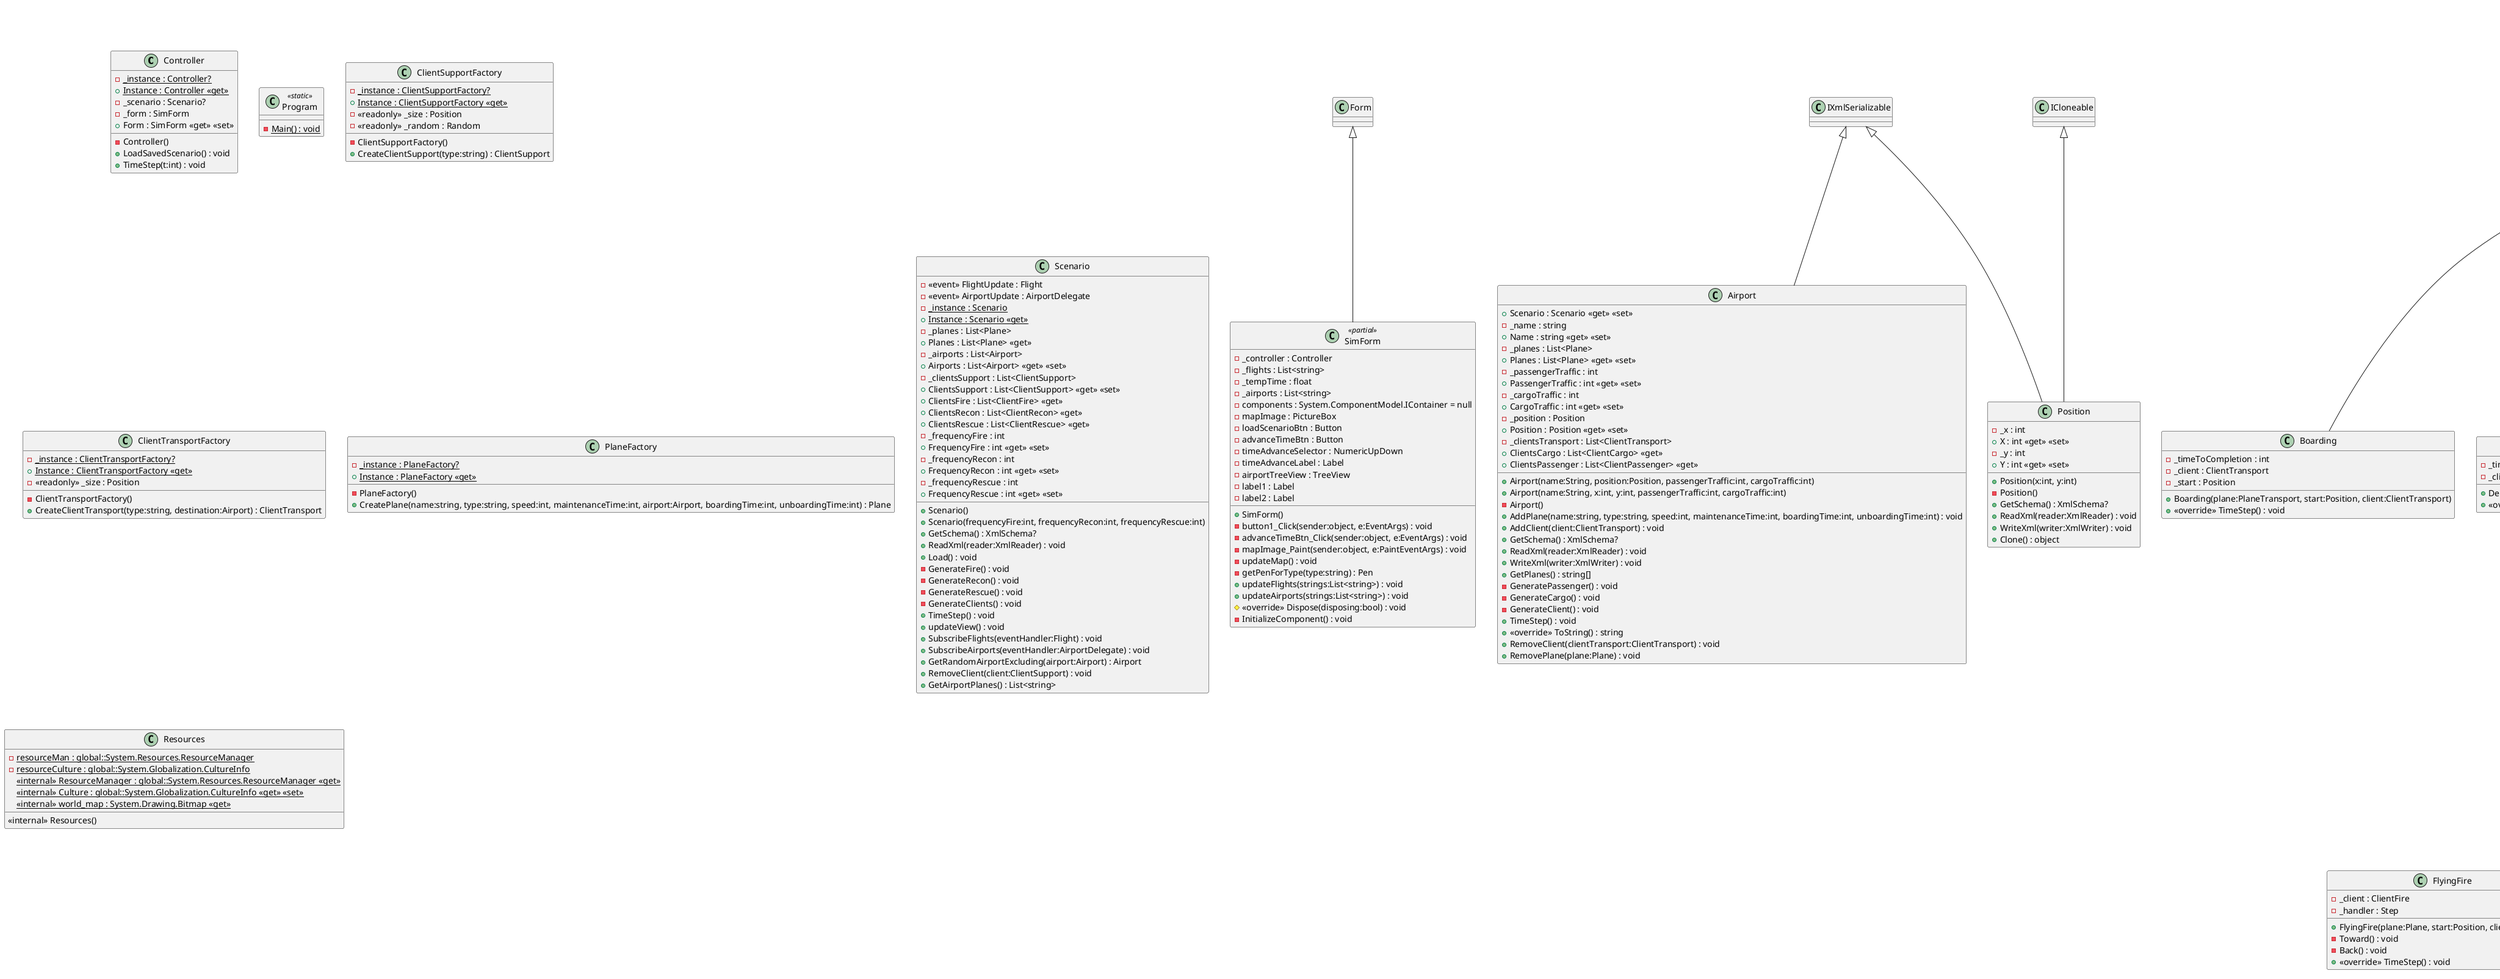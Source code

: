 @startuml
class Controller {
    - {static} _instance : Controller?
    + {static} Instance : Controller <<get>>
    - _scenario : Scenario?
    - _form : SimForm
    + Form : SimForm <<get>> <<set>>
    - Controller()
    + LoadSavedScenario() : void
    + TimeStep(t:int) : void
}
class Program <<static>> {
    {static} - Main() : void
}
class SimForm <<partial>> {
    - _controller : Controller
    - _flights : List<string>
    - _tempTime : float
    - _airports : List<string>
    + SimForm()
    - button1_Click(sender:object, e:EventArgs) : void
    - advanceTimeBtn_Click(sender:object, e:EventArgs) : void
    - mapImage_Paint(sender:object, e:PaintEventArgs) : void
    - updateMap() : void
    - getPenForType(type:string) : Pen
    + updateFlights(strings:List<string>) : void
    + updateAirports(strings:List<string>) : void
}
Form <|-- SimForm
class SimForm <<partial>> {
    - components : System.ComponentModel.IContainer = null
    # <<override>> Dispose(disposing:bool) : void
    - InitializeComponent() : void
    - mapImage : PictureBox
    - loadScenarioBtn : Button
    - advanceTimeBtn : Button
    - timeAdvanceSelector : NumericUpDown
    - timeAdvanceLabel : Label
    - airportTreeView : TreeView
    - label1 : Label
    - label2 : Label
}
class Airport {
    + Scenario : Scenario <<get>> <<set>>
    - _name : string
    + Name : string <<get>> <<set>>
    - _planes : List<Plane>
    + Planes : List<Plane> <<get>> <<set>>
    - _passengerTraffic : int
    + PassengerTraffic : int <<get>> <<set>>
    - _cargoTraffic : int
    + CargoTraffic : int <<get>> <<set>>
    - _position : Position
    + Position : Position <<get>> <<set>>
    - _clientsTransport : List<ClientTransport>
    + ClientsCargo : List<ClientCargo> <<get>>
    + ClientsPassenger : List<ClientPassenger> <<get>>
    + Airport(name:String, position:Position, passengerTraffic:int, cargoTraffic:int)
    + Airport(name:String, x:int, y:int, passengerTraffic:int, cargoTraffic:int)
    - Airport()
    + AddPlane(name:string, type:string, speed:int, maintenanceTime:int, boardingTime:int, unboardingTime:int) : void
    + AddClient(client:ClientTransport) : void
    + GetSchema() : XmlSchema?
    + ReadXml(reader:XmlReader) : void
    + WriteXml(writer:XmlWriter) : void
    + GetPlanes() : string[]
    - GeneratePassenger() : void
    - GenerateCargo() : void
    - GenerateClient() : void
    + TimeStep() : void
    + <<override>> ToString() : string
    + RemoveClient(clientTransport:ClientTransport) : void
    + RemovePlane(plane:Plane) : void
}
IXmlSerializable <|-- Airport
class Boarding {
    - _timeToCompletion : int
    - _client : ClientTransport
    - _start : Position
    + Boarding(plane:PlaneTransport, start:Position, client:ClientTransport)
    + <<override>> TimeStep() : void
}
State <|-- Boarding
abstract class Client {
    + Position : Position <<get>> <<set>>
}
class ClientCargo {
    + WeightInTons : double <<get>> <<set>>
    + ClientCargo(destination:Airport)
    + ClientCargo(destination:Airport, weightInTons:double)
    + <<override>> Split(size:double) : ClientCargo
    + <<override>> ToString() : String
}
ClientTransport <|-- ClientCargo
class ClientFire {
    + Intensity : int <<get>> <<set>>
    + ClientFire(position:Position)
    + ClientFire(position:Position, intensity:int)
}
ClientSupport <|-- ClientFire
class ClientPassenger {
    + NbPassenger : int <<get>> <<set>>
    + ClientPassenger(destination:Airport)
    + ClientPassenger(destination:Airport, nbPassenger:int)
    + <<override>> Split(size:double) : ClientTransport
    + <<override>> ToString() : String
}
ClientTransport <|-- ClientPassenger
class ClientRecon {
    + ClientRecon(position:Position)
}
ClientSupport <|-- ClientRecon
class ClientRescue {
    + ClientRescue(position:Position)
}
ClientSupport <|-- ClientRescue
abstract class ClientSupport {
    # ClientSupport(position:Position)
}
Client <|-- ClientSupport
class ClientSupportFactory {
    - {static} _instance : ClientSupportFactory?
    + {static} Instance : ClientSupportFactory <<get>>
    - <<readonly>> _size : Position
    - <<readonly>> _random : Random
    - ClientSupportFactory()
    + CreateClientSupport(type:string) : ClientSupport
}
abstract class ClientTransport {
    + Destination : Airport <<get>> <<set>>
    + Size : double <<get>> <<set>>
    + ClientTransport(destination:Airport)
    + {abstract} Split(size:double) : ClientTransport
}
Client <|-- ClientTransport
class ClientTransportFactory {
    - {static} _instance : ClientTransportFactory?
    + {static} Instance : ClientTransportFactory <<get>>
    - <<readonly>> _size : Position
    - ClientTransportFactory()
    + CreateClientTransport(type:string, destination:Airport) : ClientTransport
}
class Deboarding {
    - _timeToCompletion : int
    - _client : ClientTransport
    + Deboarding(plane:PlaneTransport, client:ClientTransport)
    + <<override>> TimeStep() : void
}
State <|-- Deboarding
abstract class Flying {
    # _position : Position
    # _client : Client
    # _startPos : Position
    # Flying(plane:Plane, position:Position)
    # Flying(plane:Plane, position:Position, client:Client)
    + <<override>> ToString() : String
    + isAtDestination() : bool
    + isAtStart() : bool
    + isAtPos(pos:Position, errorRange:float) : bool
}
State <|-- Flying
class FlyingFire {
    - _client : ClientFire
    - _handler : Step
    + FlyingFire(plane:Plane, start:Position, client:ClientFire)
    - Toward() : void
    - Back() : void
    + <<override>> TimeStep() : void
}
FlyingSupport <|-- FlyingFire
class FlyingRecon {
    - _circle : int = 0
    - _handler : Step
    + FlyingRecon(plane:Plane, start:Position, client:ClientRecon)
    - Toward() : void
    - Back() : void
    - Circle() : void
    + <<override>> TimeStep() : void
}
FlyingSupport <|-- FlyingRecon
class FlyingRescue {
    - _handler : Step
    + FlyingRescue(plane:Plane, start:Position, client:ClientRescue)
    - Toward() : void
    - Back() : void
    + <<override>> TimeStep() : void
}
FlyingSupport <|-- FlyingRescue
abstract class FlyingSupport {
    # _source : Airport
    # FlyingSupport(plane:Plane, start:Position, client:ClientSupport)
    # Toward() : void
    # Back() : void
}
Flying <|-- FlyingSupport
class FlyingTransport {
    # _client : ClientTransport
    + FlyingTransport(plane:Plane, start:Position, client:ClientTransport)
    # Toward() : void
    + <<override>> TimeStep() : void
}
Flying <|-- FlyingTransport
class Maintenance {
    - _timeToCompletion : int
    + Maintenance(plane:Plane)
    + <<override>> TimeStep() : void
}
State <|-- Maintenance
abstract class Plane {
    + State : State <<get>> <<set>>
    # _name : string
    + Name : string <<get>> <<set>>
    # _speed : int
    + Speed : int <<get>> <<set>>
    # _maintenanceTime : int
    + MaintenanceTime : int <<get>> <<set>>
    # Plane()
    + Airport : Airport? <<get>> <<set>>
    + Plane(name:string, speed:int, maintenanceTime:int, airport:Airport)
    + GetSchema() : XmlSchema?
    + ReadXml(reader:XmlReader) : void
    + <<override>> ToString() : string?
    + {abstract} GetPossibleClients() : List<Client>
    + TimeStep() : void
    + {abstract} StartFlightProcess(client:Client) : void
}
class PlaneCargo {
    + PlaneCargo(name:string, x:int, y:int, speed:int, maintenanceTime:int, airport:Airport, boardingTime:int, unboardTime:int)
    - PlaneCargo()
    + <<override>> GetPossibleClients() : List<Client>
    + <<override>> StartFlightProcess(client:Client) : void
}
PlaneTransport <|-- PlaneCargo
class PlaneFactory {
    - {static} _instance : PlaneFactory?
    + {static} Instance : PlaneFactory <<get>>
    - PlaneFactory()
    + CreatePlane(name:string, type:string, speed:int, maintenanceTime:int, airport:Airport, boardingTime:int, unboardingTime:int) : Plane
}
class PlaneFire {
    + PlaneFire(name:string, x:int, y:int, speed:int, maintenanceTime:int, airport:Airport)
    - PlaneFire()
    + <<override>> GetPossibleClients() : List<Client>
    + <<override>> StartFlightProcess(client:Client) : void
}
PlaneSupport <|-- PlaneFire
class PlanePassenger {
    + PlanePassenger(name:string, x:int, y:int, speed:int, maintenanceTime:int, airport:Airport, boardingTime:int, unboardTime:int)
    + <<override>> GetPossibleClients() : List<Client>
    + <<override>> StartFlightProcess(client:Client) : void
}
PlaneTransport <|-- PlanePassenger
class PlaneRecon {
    + PlaneRecon(name:string, x:int, y:int, speed:int, maintenanceTime:int, airport:Airport)
    + <<override>> GetPossibleClients() : List<Client>
    + <<override>> StartFlightProcess(client:Client) : void
}
PlaneSupport <|-- PlaneRecon
class PlaneRescue {
    + PlaneRescue(name:string, x:int, y:int, speed:int, maintenanceTime:int, airport:Airport)
    + PlaneRescue()
    + <<override>> GetPossibleClients() : List<Client>
    + <<override>> StartFlightProcess(client:Client) : void
}
PlaneSupport <|-- PlaneRescue
abstract class PlaneSupport {
    + PlaneSupport(name:string, x:int, y:int, speed:int, maintenanceTime:int, airport:Airport)
    # PlaneSupport()
}
Plane <|-- PlaneSupport
abstract class PlaneTransport {
    - _boardingTime : int
    + BoardingTime : int <<get>> <<set>>
    - _unboardTime : int
    + UnboardTime : int <<get>> <<set>>
    # PlaneTransport()
    + Capacity : int <<get>> <<set>>
    + PlaneTransport(name:string, x:int, y:int, speed:int, maintenanceTime:int, airport:Airport, boardingTime:int, unboardTime:int)
    + <<override>> ToString() : string?
}
Plane <|-- PlaneTransport
class Position {
    - _x : int
    + X : int <<get>> <<set>>
    - _y : int
    + Y : int <<get>> <<set>>
    + Position(x:int, y:int)
    - Position()
    + GetSchema() : XmlSchema?
    + ReadXml(reader:XmlReader) : void
    + WriteXml(writer:XmlWriter) : void
    + Clone() : object
}
IXmlSerializable <|-- Position
ICloneable <|-- Position
class Scenario {
    -  <<event>> FlightUpdate : Flight 
    -  <<event>> AirportUpdate : AirportDelegate 
    - {static} _instance : Scenario
    + {static} Instance : Scenario <<get>>
    - _planes : List<Plane>
    + Planes : List<Plane> <<get>>
    - _airports : List<Airport>
    + Airports : List<Airport> <<get>> <<set>>
    - _clientsSupport : List<ClientSupport>
    + ClientsSupport : List<ClientSupport> <<get>> <<set>>
    + ClientsFire : List<ClientFire> <<get>>
    + ClientsRecon : List<ClientRecon> <<get>>
    + ClientsRescue : List<ClientRescue> <<get>>
    - _frequencyFire : int
    + FrequencyFire : int <<get>> <<set>>
    - _frequencyRecon : int
    + FrequencyRecon : int <<get>> <<set>>
    - _frequencyRescue : int
    + FrequencyRescue : int <<get>> <<set>>
    + Scenario()
    + Scenario(frequencyFire:int, frequencyRecon:int, frequencyRescue:int)
    + GetSchema() : XmlSchema?
    + ReadXml(reader:XmlReader) : void
    + Load() : void
    - GenerateFire() : void
    - GenerateRecon() : void
    - GenerateRescue() : void
    - GenerateClients() : void
    + TimeStep() : void
    + updateView() : void
    + SubscribeFlights(eventHandler:Flight) : void
    + SubscribeAirports(eventHandler:AirportDelegate) : void
    + GetRandomAirportExcluding(airport:Airport) : Airport
    + RemoveClient(client:ClientSupport) : void
    + GetAirportPlanes() : List<string>
}
abstract class State {
    # _plane : Plane
    # State(plane:Plane)
    + {abstract} TimeStep() : void
}
class Waiting {
    + Waiting(plane:Plane)
    + <<override>> TimeStep() : void
}
State <|-- Waiting
class Resources {
    - {static} resourceMan : global::System.Resources.ResourceManager
    - {static} resourceCulture : global::System.Globalization.CultureInfo
    <<internal>> Resources()
    <<internal>> {static} ResourceManager : global::System.Resources.ResourceManager <<get>>
    <<internal>> {static} Culture : global::System.Globalization.CultureInfo <<get>> <<set>>
    <<internal>> {static} world_map : System.Drawing.Bitmap <<get>>
}
@enduml
